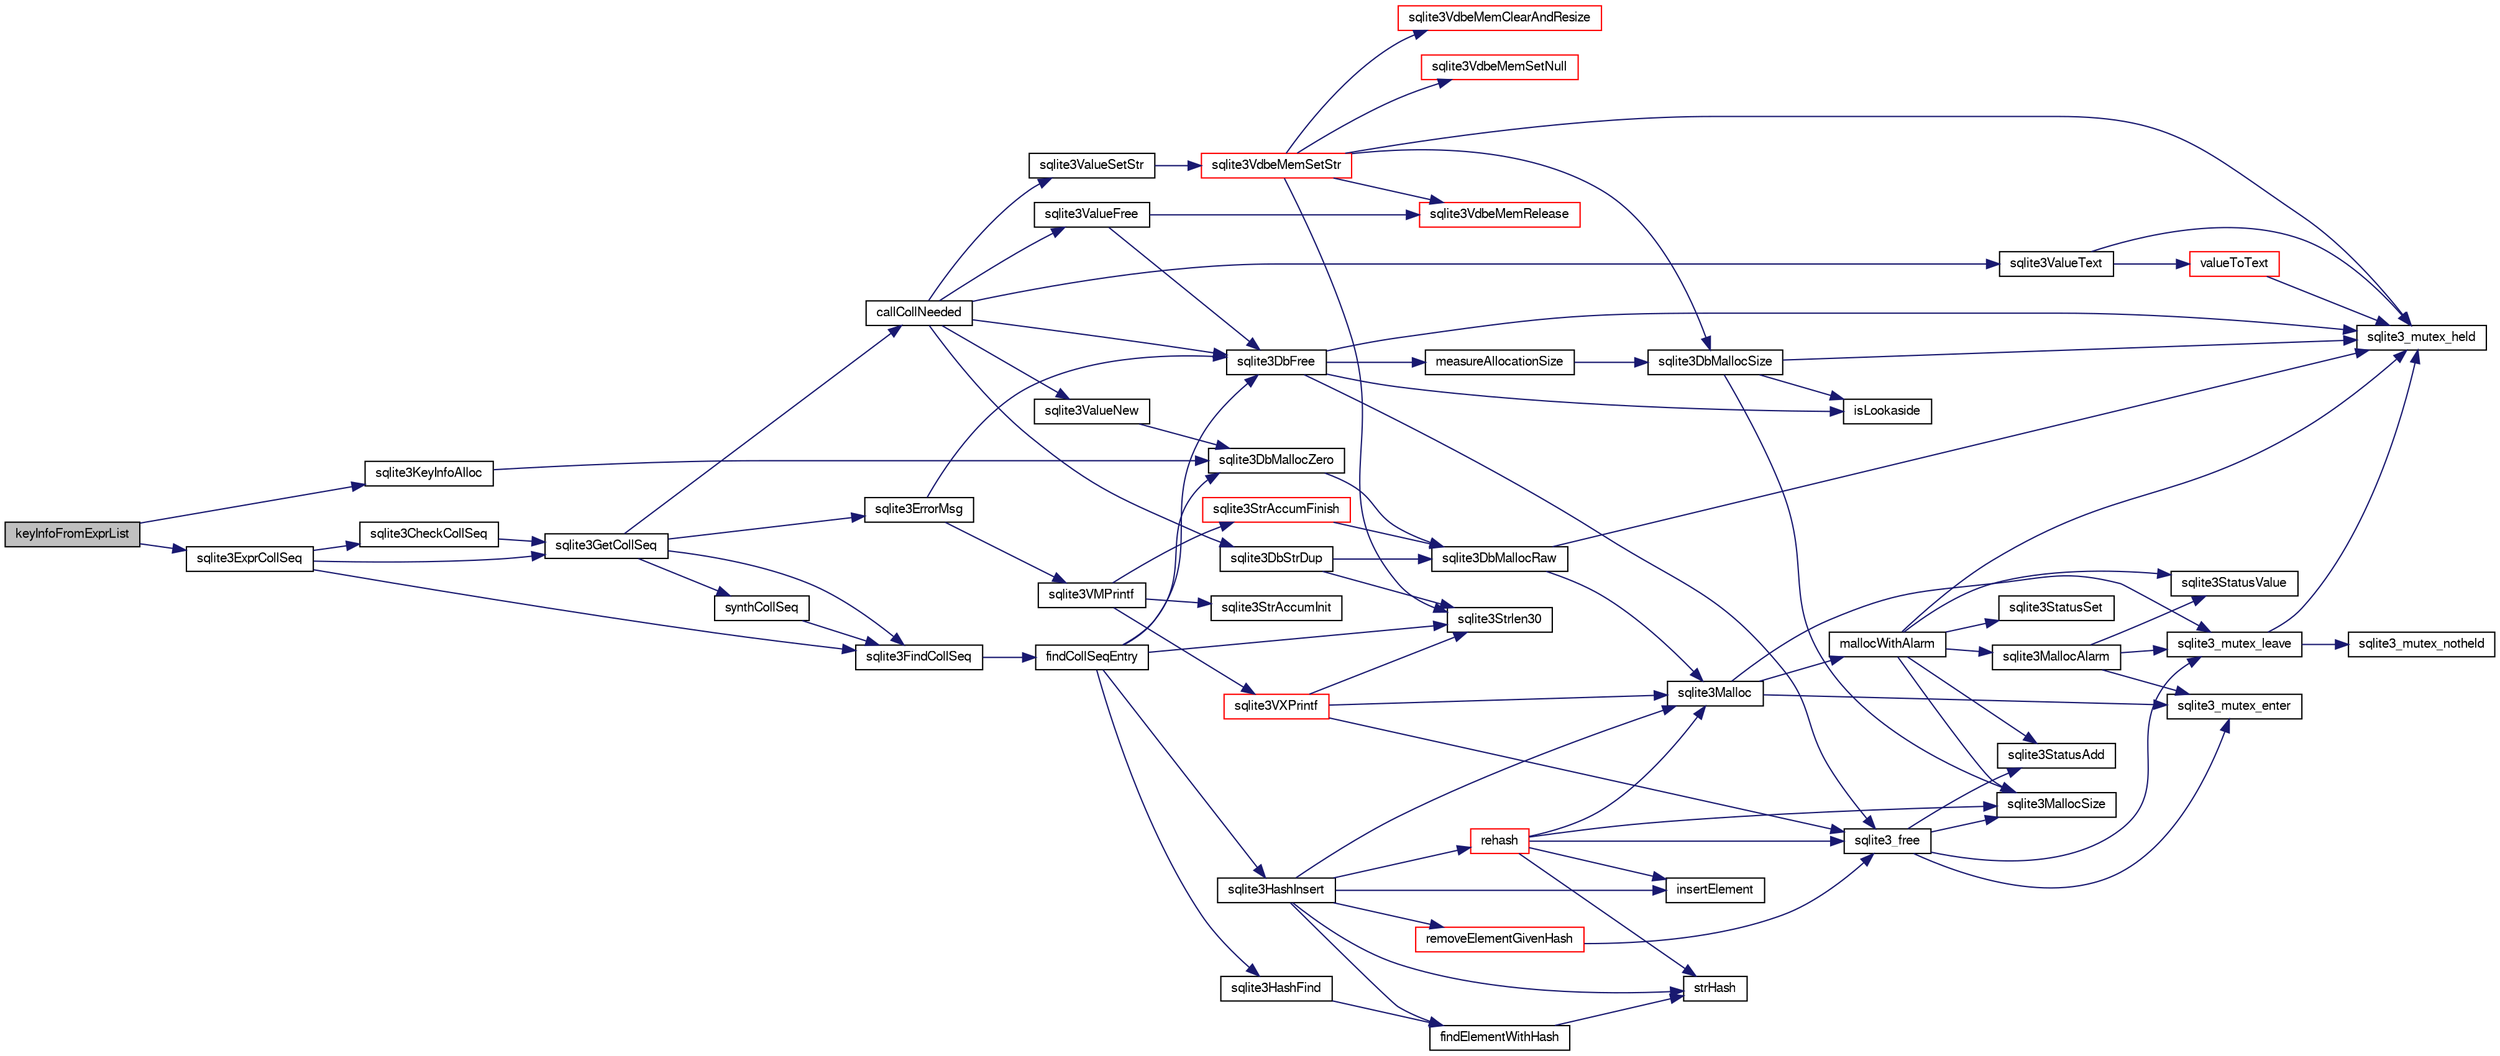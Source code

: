 digraph "keyInfoFromExprList"
{
  edge [fontname="FreeSans",fontsize="10",labelfontname="FreeSans",labelfontsize="10"];
  node [fontname="FreeSans",fontsize="10",shape=record];
  rankdir="LR";
  Node152853 [label="keyInfoFromExprList",height=0.2,width=0.4,color="black", fillcolor="grey75", style="filled", fontcolor="black"];
  Node152853 -> Node152854 [color="midnightblue",fontsize="10",style="solid",fontname="FreeSans"];
  Node152854 [label="sqlite3KeyInfoAlloc",height=0.2,width=0.4,color="black", fillcolor="white", style="filled",URL="$sqlite3_8c.html#aeb7a31938dad201125fdb79ab98259ba"];
  Node152854 -> Node152855 [color="midnightblue",fontsize="10",style="solid",fontname="FreeSans"];
  Node152855 [label="sqlite3DbMallocZero",height=0.2,width=0.4,color="black", fillcolor="white", style="filled",URL="$sqlite3_8c.html#a49cfebac9d6067a03442c92af73f33e4"];
  Node152855 -> Node152856 [color="midnightblue",fontsize="10",style="solid",fontname="FreeSans"];
  Node152856 [label="sqlite3DbMallocRaw",height=0.2,width=0.4,color="black", fillcolor="white", style="filled",URL="$sqlite3_8c.html#abbe8be0cf7175e11ddc3e2218fad924e"];
  Node152856 -> Node152857 [color="midnightblue",fontsize="10",style="solid",fontname="FreeSans"];
  Node152857 [label="sqlite3_mutex_held",height=0.2,width=0.4,color="black", fillcolor="white", style="filled",URL="$sqlite3_8c.html#acf77da68932b6bc163c5e68547ecc3e7"];
  Node152856 -> Node152858 [color="midnightblue",fontsize="10",style="solid",fontname="FreeSans"];
  Node152858 [label="sqlite3Malloc",height=0.2,width=0.4,color="black", fillcolor="white", style="filled",URL="$sqlite3_8c.html#a361a2eaa846b1885f123abe46f5d8b2b"];
  Node152858 -> Node152859 [color="midnightblue",fontsize="10",style="solid",fontname="FreeSans"];
  Node152859 [label="sqlite3_mutex_enter",height=0.2,width=0.4,color="black", fillcolor="white", style="filled",URL="$sqlite3_8c.html#a1c12cde690bd89f104de5cbad12a6bf5"];
  Node152858 -> Node152860 [color="midnightblue",fontsize="10",style="solid",fontname="FreeSans"];
  Node152860 [label="mallocWithAlarm",height=0.2,width=0.4,color="black", fillcolor="white", style="filled",URL="$sqlite3_8c.html#ab070d5cf8e48ec8a6a43cf025d48598b"];
  Node152860 -> Node152857 [color="midnightblue",fontsize="10",style="solid",fontname="FreeSans"];
  Node152860 -> Node152861 [color="midnightblue",fontsize="10",style="solid",fontname="FreeSans"];
  Node152861 [label="sqlite3StatusSet",height=0.2,width=0.4,color="black", fillcolor="white", style="filled",URL="$sqlite3_8c.html#afec7586c01fcb5ea17dc9d7725a589d9"];
  Node152860 -> Node152862 [color="midnightblue",fontsize="10",style="solid",fontname="FreeSans"];
  Node152862 [label="sqlite3StatusValue",height=0.2,width=0.4,color="black", fillcolor="white", style="filled",URL="$sqlite3_8c.html#a30b8ac296c6e200c1fa57708d52c6ef6"];
  Node152860 -> Node152863 [color="midnightblue",fontsize="10",style="solid",fontname="FreeSans"];
  Node152863 [label="sqlite3MallocAlarm",height=0.2,width=0.4,color="black", fillcolor="white", style="filled",URL="$sqlite3_8c.html#ada66988e8471d1198f3219c062377508"];
  Node152863 -> Node152862 [color="midnightblue",fontsize="10",style="solid",fontname="FreeSans"];
  Node152863 -> Node152864 [color="midnightblue",fontsize="10",style="solid",fontname="FreeSans"];
  Node152864 [label="sqlite3_mutex_leave",height=0.2,width=0.4,color="black", fillcolor="white", style="filled",URL="$sqlite3_8c.html#a5838d235601dbd3c1fa993555c6bcc93"];
  Node152864 -> Node152857 [color="midnightblue",fontsize="10",style="solid",fontname="FreeSans"];
  Node152864 -> Node152865 [color="midnightblue",fontsize="10",style="solid",fontname="FreeSans"];
  Node152865 [label="sqlite3_mutex_notheld",height=0.2,width=0.4,color="black", fillcolor="white", style="filled",URL="$sqlite3_8c.html#a83967c837c1c000d3b5adcfaa688f5dc"];
  Node152863 -> Node152859 [color="midnightblue",fontsize="10",style="solid",fontname="FreeSans"];
  Node152860 -> Node152866 [color="midnightblue",fontsize="10",style="solid",fontname="FreeSans"];
  Node152866 [label="sqlite3MallocSize",height=0.2,width=0.4,color="black", fillcolor="white", style="filled",URL="$sqlite3_8c.html#acf5d2a5f35270bafb050bd2def576955"];
  Node152860 -> Node152867 [color="midnightblue",fontsize="10",style="solid",fontname="FreeSans"];
  Node152867 [label="sqlite3StatusAdd",height=0.2,width=0.4,color="black", fillcolor="white", style="filled",URL="$sqlite3_8c.html#afa029f93586aeab4cc85360905dae9cd"];
  Node152858 -> Node152864 [color="midnightblue",fontsize="10",style="solid",fontname="FreeSans"];
  Node152853 -> Node152868 [color="midnightblue",fontsize="10",style="solid",fontname="FreeSans"];
  Node152868 [label="sqlite3ExprCollSeq",height=0.2,width=0.4,color="black", fillcolor="white", style="filled",URL="$sqlite3_8c.html#af36e271ed5ce13d4f2d088a766529574"];
  Node152868 -> Node152869 [color="midnightblue",fontsize="10",style="solid",fontname="FreeSans"];
  Node152869 [label="sqlite3GetCollSeq",height=0.2,width=0.4,color="black", fillcolor="white", style="filled",URL="$sqlite3_8c.html#a4ed2e10e20f9616894d068c6c73c3134"];
  Node152869 -> Node152870 [color="midnightblue",fontsize="10",style="solid",fontname="FreeSans"];
  Node152870 [label="sqlite3FindCollSeq",height=0.2,width=0.4,color="black", fillcolor="white", style="filled",URL="$sqlite3_8c.html#ac4f91d39f24a6435de12698fdb16bc14"];
  Node152870 -> Node152871 [color="midnightblue",fontsize="10",style="solid",fontname="FreeSans"];
  Node152871 [label="findCollSeqEntry",height=0.2,width=0.4,color="black", fillcolor="white", style="filled",URL="$sqlite3_8c.html#aaf9ae07c81dca508e137b5880e94aa98"];
  Node152871 -> Node152872 [color="midnightblue",fontsize="10",style="solid",fontname="FreeSans"];
  Node152872 [label="sqlite3HashFind",height=0.2,width=0.4,color="black", fillcolor="white", style="filled",URL="$sqlite3_8c.html#a8ca124229470a66b4c9c141ded48e2aa"];
  Node152872 -> Node152873 [color="midnightblue",fontsize="10",style="solid",fontname="FreeSans"];
  Node152873 [label="findElementWithHash",height=0.2,width=0.4,color="black", fillcolor="white", style="filled",URL="$sqlite3_8c.html#a75c0f574fa5d51702434c6e980d57d7f"];
  Node152873 -> Node152874 [color="midnightblue",fontsize="10",style="solid",fontname="FreeSans"];
  Node152874 [label="strHash",height=0.2,width=0.4,color="black", fillcolor="white", style="filled",URL="$sqlite3_8c.html#ad7193605dadc27cf291d54e15bdd011d"];
  Node152871 -> Node152875 [color="midnightblue",fontsize="10",style="solid",fontname="FreeSans"];
  Node152875 [label="sqlite3Strlen30",height=0.2,width=0.4,color="black", fillcolor="white", style="filled",URL="$sqlite3_8c.html#a3dcd80ba41f1a308193dee74857b62a7"];
  Node152871 -> Node152855 [color="midnightblue",fontsize="10",style="solid",fontname="FreeSans"];
  Node152871 -> Node152876 [color="midnightblue",fontsize="10",style="solid",fontname="FreeSans"];
  Node152876 [label="sqlite3HashInsert",height=0.2,width=0.4,color="black", fillcolor="white", style="filled",URL="$sqlite3_8c.html#aebbc6c13b3c139d5f3463938f441da3d"];
  Node152876 -> Node152873 [color="midnightblue",fontsize="10",style="solid",fontname="FreeSans"];
  Node152876 -> Node152877 [color="midnightblue",fontsize="10",style="solid",fontname="FreeSans"];
  Node152877 [label="removeElementGivenHash",height=0.2,width=0.4,color="red", fillcolor="white", style="filled",URL="$sqlite3_8c.html#a97ff4ac3846af0f8caf5426adfa2808a"];
  Node152877 -> Node152878 [color="midnightblue",fontsize="10",style="solid",fontname="FreeSans"];
  Node152878 [label="sqlite3_free",height=0.2,width=0.4,color="black", fillcolor="white", style="filled",URL="$sqlite3_8c.html#a6552349e36a8a691af5487999ab09519"];
  Node152878 -> Node152859 [color="midnightblue",fontsize="10",style="solid",fontname="FreeSans"];
  Node152878 -> Node152867 [color="midnightblue",fontsize="10",style="solid",fontname="FreeSans"];
  Node152878 -> Node152866 [color="midnightblue",fontsize="10",style="solid",fontname="FreeSans"];
  Node152878 -> Node152864 [color="midnightblue",fontsize="10",style="solid",fontname="FreeSans"];
  Node152876 -> Node152858 [color="midnightblue",fontsize="10",style="solid",fontname="FreeSans"];
  Node152876 -> Node152880 [color="midnightblue",fontsize="10",style="solid",fontname="FreeSans"];
  Node152880 [label="rehash",height=0.2,width=0.4,color="red", fillcolor="white", style="filled",URL="$sqlite3_8c.html#a4851529638f6c7af16239ee6e2dcc628"];
  Node152880 -> Node152858 [color="midnightblue",fontsize="10",style="solid",fontname="FreeSans"];
  Node152880 -> Node152878 [color="midnightblue",fontsize="10",style="solid",fontname="FreeSans"];
  Node152880 -> Node152866 [color="midnightblue",fontsize="10",style="solid",fontname="FreeSans"];
  Node152880 -> Node152874 [color="midnightblue",fontsize="10",style="solid",fontname="FreeSans"];
  Node152880 -> Node153148 [color="midnightblue",fontsize="10",style="solid",fontname="FreeSans"];
  Node153148 [label="insertElement",height=0.2,width=0.4,color="black", fillcolor="white", style="filled",URL="$sqlite3_8c.html#a011f717fc5c46f03d78bf81b6714e0ee"];
  Node152876 -> Node152874 [color="midnightblue",fontsize="10",style="solid",fontname="FreeSans"];
  Node152876 -> Node153148 [color="midnightblue",fontsize="10",style="solid",fontname="FreeSans"];
  Node152871 -> Node152893 [color="midnightblue",fontsize="10",style="solid",fontname="FreeSans"];
  Node152893 [label="sqlite3DbFree",height=0.2,width=0.4,color="black", fillcolor="white", style="filled",URL="$sqlite3_8c.html#ac70ab821a6607b4a1b909582dc37a069"];
  Node152893 -> Node152857 [color="midnightblue",fontsize="10",style="solid",fontname="FreeSans"];
  Node152893 -> Node152894 [color="midnightblue",fontsize="10",style="solid",fontname="FreeSans"];
  Node152894 [label="measureAllocationSize",height=0.2,width=0.4,color="black", fillcolor="white", style="filled",URL="$sqlite3_8c.html#a45731e644a22fdb756e2b6337224217a"];
  Node152894 -> Node152895 [color="midnightblue",fontsize="10",style="solid",fontname="FreeSans"];
  Node152895 [label="sqlite3DbMallocSize",height=0.2,width=0.4,color="black", fillcolor="white", style="filled",URL="$sqlite3_8c.html#aa397e5a8a03495203a0767abf0a71f86"];
  Node152895 -> Node152866 [color="midnightblue",fontsize="10",style="solid",fontname="FreeSans"];
  Node152895 -> Node152857 [color="midnightblue",fontsize="10",style="solid",fontname="FreeSans"];
  Node152895 -> Node152896 [color="midnightblue",fontsize="10",style="solid",fontname="FreeSans"];
  Node152896 [label="isLookaside",height=0.2,width=0.4,color="black", fillcolor="white", style="filled",URL="$sqlite3_8c.html#a770fa05ff9717b75e16f4d968a77b897"];
  Node152893 -> Node152896 [color="midnightblue",fontsize="10",style="solid",fontname="FreeSans"];
  Node152893 -> Node152878 [color="midnightblue",fontsize="10",style="solid",fontname="FreeSans"];
  Node152869 -> Node153149 [color="midnightblue",fontsize="10",style="solid",fontname="FreeSans"];
  Node153149 [label="callCollNeeded",height=0.2,width=0.4,color="black", fillcolor="white", style="filled",URL="$sqlite3_8c.html#a4b69d70c8956d161ab4ec05d87ae1054"];
  Node153149 -> Node153150 [color="midnightblue",fontsize="10",style="solid",fontname="FreeSans"];
  Node153150 [label="sqlite3DbStrDup",height=0.2,width=0.4,color="black", fillcolor="white", style="filled",URL="$sqlite3_8c.html#a0ec4772ee6de7316ecd1e6cabb1beeef"];
  Node153150 -> Node152875 [color="midnightblue",fontsize="10",style="solid",fontname="FreeSans"];
  Node153150 -> Node152856 [color="midnightblue",fontsize="10",style="solid",fontname="FreeSans"];
  Node153149 -> Node152893 [color="midnightblue",fontsize="10",style="solid",fontname="FreeSans"];
  Node153149 -> Node153151 [color="midnightblue",fontsize="10",style="solid",fontname="FreeSans"];
  Node153151 [label="sqlite3ValueNew",height=0.2,width=0.4,color="black", fillcolor="white", style="filled",URL="$sqlite3_8c.html#ad40a378778daff2d574bec905e35828b"];
  Node153151 -> Node152855 [color="midnightblue",fontsize="10",style="solid",fontname="FreeSans"];
  Node153149 -> Node153152 [color="midnightblue",fontsize="10",style="solid",fontname="FreeSans"];
  Node153152 [label="sqlite3ValueSetStr",height=0.2,width=0.4,color="black", fillcolor="white", style="filled",URL="$sqlite3_8c.html#a1fd40749f47941ee97ff6d798e2bc67e"];
  Node153152 -> Node152985 [color="midnightblue",fontsize="10",style="solid",fontname="FreeSans"];
  Node152985 [label="sqlite3VdbeMemSetStr",height=0.2,width=0.4,color="red", fillcolor="white", style="filled",URL="$sqlite3_8c.html#a9697bec7c3b512483638ea3646191d7d"];
  Node152985 -> Node152857 [color="midnightblue",fontsize="10",style="solid",fontname="FreeSans"];
  Node152985 -> Node152964 [color="midnightblue",fontsize="10",style="solid",fontname="FreeSans"];
  Node152964 [label="sqlite3VdbeMemSetNull",height=0.2,width=0.4,color="red", fillcolor="white", style="filled",URL="$sqlite3_8c.html#ae01092c23aebaf8a3ebdf3954609b410"];
  Node152985 -> Node152875 [color="midnightblue",fontsize="10",style="solid",fontname="FreeSans"];
  Node152985 -> Node152976 [color="midnightblue",fontsize="10",style="solid",fontname="FreeSans"];
  Node152976 [label="sqlite3VdbeMemClearAndResize",height=0.2,width=0.4,color="red", fillcolor="white", style="filled",URL="$sqlite3_8c.html#add082be4aa46084ecdf023cfac898231"];
  Node152985 -> Node152971 [color="midnightblue",fontsize="10",style="solid",fontname="FreeSans"];
  Node152971 [label="sqlite3VdbeMemRelease",height=0.2,width=0.4,color="red", fillcolor="white", style="filled",URL="$sqlite3_8c.html#a90606361dbeba88159fd6ff03fcc10cc"];
  Node152985 -> Node152895 [color="midnightblue",fontsize="10",style="solid",fontname="FreeSans"];
  Node153149 -> Node152959 [color="midnightblue",fontsize="10",style="solid",fontname="FreeSans"];
  Node152959 [label="sqlite3ValueText",height=0.2,width=0.4,color="black", fillcolor="white", style="filled",URL="$sqlite3_8c.html#ad567a94e52d1adf81f4857fdba00a59b"];
  Node152959 -> Node152857 [color="midnightblue",fontsize="10",style="solid",fontname="FreeSans"];
  Node152959 -> Node152960 [color="midnightblue",fontsize="10",style="solid",fontname="FreeSans"];
  Node152960 [label="valueToText",height=0.2,width=0.4,color="red", fillcolor="white", style="filled",URL="$sqlite3_8c.html#abded1c4848e5c5901949c02af499044c"];
  Node152960 -> Node152857 [color="midnightblue",fontsize="10",style="solid",fontname="FreeSans"];
  Node153149 -> Node153153 [color="midnightblue",fontsize="10",style="solid",fontname="FreeSans"];
  Node153153 [label="sqlite3ValueFree",height=0.2,width=0.4,color="black", fillcolor="white", style="filled",URL="$sqlite3_8c.html#afeed84c3f344a833d15c7209265dc520"];
  Node153153 -> Node152971 [color="midnightblue",fontsize="10",style="solid",fontname="FreeSans"];
  Node153153 -> Node152893 [color="midnightblue",fontsize="10",style="solid",fontname="FreeSans"];
  Node152869 -> Node153154 [color="midnightblue",fontsize="10",style="solid",fontname="FreeSans"];
  Node153154 [label="synthCollSeq",height=0.2,width=0.4,color="black", fillcolor="white", style="filled",URL="$sqlite3_8c.html#ac89143f2b98a9efb9f18bb326e271063"];
  Node153154 -> Node152870 [color="midnightblue",fontsize="10",style="solid",fontname="FreeSans"];
  Node152869 -> Node153155 [color="midnightblue",fontsize="10",style="solid",fontname="FreeSans"];
  Node153155 [label="sqlite3ErrorMsg",height=0.2,width=0.4,color="black", fillcolor="white", style="filled",URL="$sqlite3_8c.html#aee2798e173651adae0f9c85469f3457d"];
  Node153155 -> Node153130 [color="midnightblue",fontsize="10",style="solid",fontname="FreeSans"];
  Node153130 [label="sqlite3VMPrintf",height=0.2,width=0.4,color="black", fillcolor="white", style="filled",URL="$sqlite3_8c.html#a05535d0982ef06fbc2ee8195ebbae689"];
  Node153130 -> Node152886 [color="midnightblue",fontsize="10",style="solid",fontname="FreeSans"];
  Node152886 [label="sqlite3StrAccumInit",height=0.2,width=0.4,color="black", fillcolor="white", style="filled",URL="$sqlite3_8c.html#aabf95e113b9d54d519cd15a56215f560"];
  Node153130 -> Node152887 [color="midnightblue",fontsize="10",style="solid",fontname="FreeSans"];
  Node152887 [label="sqlite3VXPrintf",height=0.2,width=0.4,color="red", fillcolor="white", style="filled",URL="$sqlite3_8c.html#a63c25806c9bd4a2b76f9a0eb232c6bde"];
  Node152887 -> Node152858 [color="midnightblue",fontsize="10",style="solid",fontname="FreeSans"];
  Node152887 -> Node152875 [color="midnightblue",fontsize="10",style="solid",fontname="FreeSans"];
  Node152887 -> Node152878 [color="midnightblue",fontsize="10",style="solid",fontname="FreeSans"];
  Node153130 -> Node152979 [color="midnightblue",fontsize="10",style="solid",fontname="FreeSans"];
  Node152979 [label="sqlite3StrAccumFinish",height=0.2,width=0.4,color="red", fillcolor="white", style="filled",URL="$sqlite3_8c.html#adb7f26b10ac1b847db6f000ef4c2e2ba"];
  Node152979 -> Node152856 [color="midnightblue",fontsize="10",style="solid",fontname="FreeSans"];
  Node153155 -> Node152893 [color="midnightblue",fontsize="10",style="solid",fontname="FreeSans"];
  Node152868 -> Node152870 [color="midnightblue",fontsize="10",style="solid",fontname="FreeSans"];
  Node152868 -> Node153156 [color="midnightblue",fontsize="10",style="solid",fontname="FreeSans"];
  Node153156 [label="sqlite3CheckCollSeq",height=0.2,width=0.4,color="black", fillcolor="white", style="filled",URL="$sqlite3_8c.html#aaf12fc8e392ea73879ac89207623d813"];
  Node153156 -> Node152869 [color="midnightblue",fontsize="10",style="solid",fontname="FreeSans"];
}
